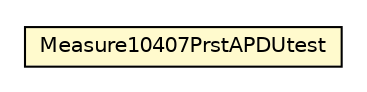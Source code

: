 #!/usr/local/bin/dot
#
# Class diagram 
# Generated by UMLGraph version R5_6-24-gf6e263 (http://www.umlgraph.org/)
#

digraph G {
	edge [fontname="Helvetica",fontsize=10,labelfontname="Helvetica",labelfontsize=10];
	node [fontname="Helvetica",fontsize=10,shape=plaintext];
	nodesep=0.25;
	ranksep=0.5;
	// org.universAAL.lddi.lib.ieeex73std.testchannel20601.Measure10407PrstAPDUtest
	c5533678 [label=<<table title="org.universAAL.lddi.lib.ieeex73std.testchannel20601.Measure10407PrstAPDUtest" border="0" cellborder="1" cellspacing="0" cellpadding="2" port="p" bgcolor="lemonChiffon" href="./Measure10407PrstAPDUtest.html">
		<tr><td><table border="0" cellspacing="0" cellpadding="1">
<tr><td align="center" balign="center"> Measure10407PrstAPDUtest </td></tr>
		</table></td></tr>
		</table>>, URL="./Measure10407PrstAPDUtest.html", fontname="Helvetica", fontcolor="black", fontsize=10.0];
}

